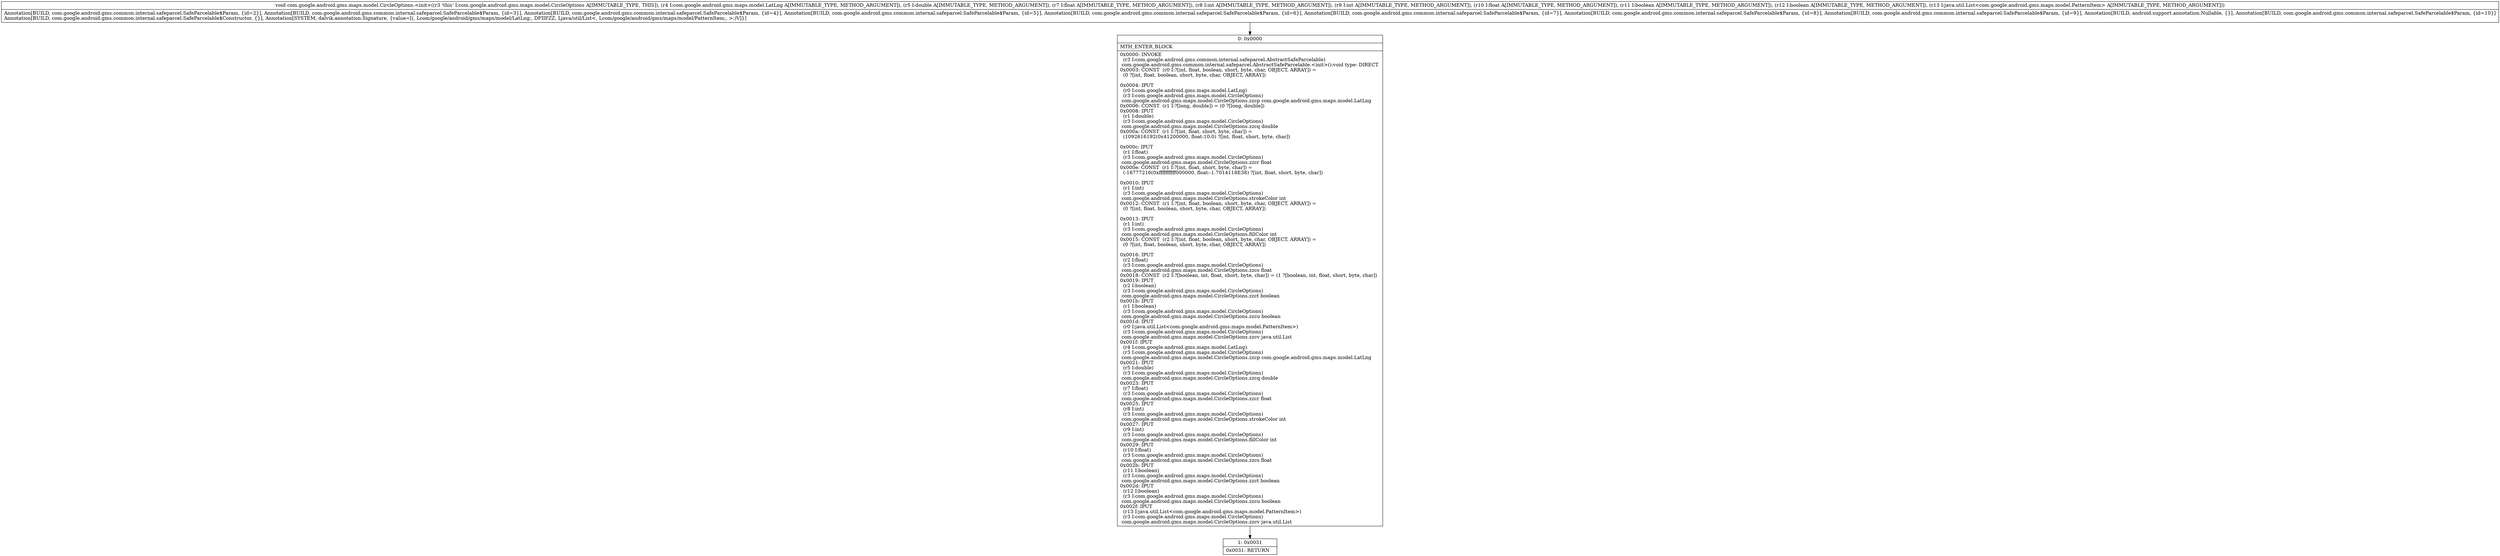 digraph "CFG forcom.google.android.gms.maps.model.CircleOptions.\<init\>(Lcom\/google\/android\/gms\/maps\/model\/LatLng;DFIIFZZLjava\/util\/List;)V" {
Node_0 [shape=record,label="{0\:\ 0x0000|MTH_ENTER_BLOCK\l|0x0000: INVOKE  \l  (r3 I:com.google.android.gms.common.internal.safeparcel.AbstractSafeParcelable)\l com.google.android.gms.common.internal.safeparcel.AbstractSafeParcelable.\<init\>():void type: DIRECT \l0x0003: CONST  (r0 I:?[int, float, boolean, short, byte, char, OBJECT, ARRAY]) = \l  (0 ?[int, float, boolean, short, byte, char, OBJECT, ARRAY])\l \l0x0004: IPUT  \l  (r0 I:com.google.android.gms.maps.model.LatLng)\l  (r3 I:com.google.android.gms.maps.model.CircleOptions)\l com.google.android.gms.maps.model.CircleOptions.zzcp com.google.android.gms.maps.model.LatLng \l0x0006: CONST  (r1 I:?[long, double]) = (0 ?[long, double]) \l0x0008: IPUT  \l  (r1 I:double)\l  (r3 I:com.google.android.gms.maps.model.CircleOptions)\l com.google.android.gms.maps.model.CircleOptions.zzcq double \l0x000a: CONST  (r1 I:?[int, float, short, byte, char]) = \l  (1092616192(0x41200000, float:10.0) ?[int, float, short, byte, char])\l \l0x000c: IPUT  \l  (r1 I:float)\l  (r3 I:com.google.android.gms.maps.model.CircleOptions)\l com.google.android.gms.maps.model.CircleOptions.zzcr float \l0x000e: CONST  (r1 I:?[int, float, short, byte, char]) = \l  (\-16777216(0xffffffffff000000, float:\-1.7014118E38) ?[int, float, short, byte, char])\l \l0x0010: IPUT  \l  (r1 I:int)\l  (r3 I:com.google.android.gms.maps.model.CircleOptions)\l com.google.android.gms.maps.model.CircleOptions.strokeColor int \l0x0012: CONST  (r1 I:?[int, float, boolean, short, byte, char, OBJECT, ARRAY]) = \l  (0 ?[int, float, boolean, short, byte, char, OBJECT, ARRAY])\l \l0x0013: IPUT  \l  (r1 I:int)\l  (r3 I:com.google.android.gms.maps.model.CircleOptions)\l com.google.android.gms.maps.model.CircleOptions.fillColor int \l0x0015: CONST  (r2 I:?[int, float, boolean, short, byte, char, OBJECT, ARRAY]) = \l  (0 ?[int, float, boolean, short, byte, char, OBJECT, ARRAY])\l \l0x0016: IPUT  \l  (r2 I:float)\l  (r3 I:com.google.android.gms.maps.model.CircleOptions)\l com.google.android.gms.maps.model.CircleOptions.zzcs float \l0x0018: CONST  (r2 I:?[boolean, int, float, short, byte, char]) = (1 ?[boolean, int, float, short, byte, char]) \l0x0019: IPUT  \l  (r2 I:boolean)\l  (r3 I:com.google.android.gms.maps.model.CircleOptions)\l com.google.android.gms.maps.model.CircleOptions.zzct boolean \l0x001b: IPUT  \l  (r1 I:boolean)\l  (r3 I:com.google.android.gms.maps.model.CircleOptions)\l com.google.android.gms.maps.model.CircleOptions.zzcu boolean \l0x001d: IPUT  \l  (r0 I:java.util.List\<com.google.android.gms.maps.model.PatternItem\>)\l  (r3 I:com.google.android.gms.maps.model.CircleOptions)\l com.google.android.gms.maps.model.CircleOptions.zzcv java.util.List \l0x001f: IPUT  \l  (r4 I:com.google.android.gms.maps.model.LatLng)\l  (r3 I:com.google.android.gms.maps.model.CircleOptions)\l com.google.android.gms.maps.model.CircleOptions.zzcp com.google.android.gms.maps.model.LatLng \l0x0021: IPUT  \l  (r5 I:double)\l  (r3 I:com.google.android.gms.maps.model.CircleOptions)\l com.google.android.gms.maps.model.CircleOptions.zzcq double \l0x0023: IPUT  \l  (r7 I:float)\l  (r3 I:com.google.android.gms.maps.model.CircleOptions)\l com.google.android.gms.maps.model.CircleOptions.zzcr float \l0x0025: IPUT  \l  (r8 I:int)\l  (r3 I:com.google.android.gms.maps.model.CircleOptions)\l com.google.android.gms.maps.model.CircleOptions.strokeColor int \l0x0027: IPUT  \l  (r9 I:int)\l  (r3 I:com.google.android.gms.maps.model.CircleOptions)\l com.google.android.gms.maps.model.CircleOptions.fillColor int \l0x0029: IPUT  \l  (r10 I:float)\l  (r3 I:com.google.android.gms.maps.model.CircleOptions)\l com.google.android.gms.maps.model.CircleOptions.zzcs float \l0x002b: IPUT  \l  (r11 I:boolean)\l  (r3 I:com.google.android.gms.maps.model.CircleOptions)\l com.google.android.gms.maps.model.CircleOptions.zzct boolean \l0x002d: IPUT  \l  (r12 I:boolean)\l  (r3 I:com.google.android.gms.maps.model.CircleOptions)\l com.google.android.gms.maps.model.CircleOptions.zzcu boolean \l0x002f: IPUT  \l  (r13 I:java.util.List\<com.google.android.gms.maps.model.PatternItem\>)\l  (r3 I:com.google.android.gms.maps.model.CircleOptions)\l com.google.android.gms.maps.model.CircleOptions.zzcv java.util.List \l}"];
Node_1 [shape=record,label="{1\:\ 0x0031|0x0031: RETURN   \l}"];
MethodNode[shape=record,label="{void com.google.android.gms.maps.model.CircleOptions.\<init\>((r3 'this' I:com.google.android.gms.maps.model.CircleOptions A[IMMUTABLE_TYPE, THIS]), (r4 I:com.google.android.gms.maps.model.LatLng A[IMMUTABLE_TYPE, METHOD_ARGUMENT]), (r5 I:double A[IMMUTABLE_TYPE, METHOD_ARGUMENT]), (r7 I:float A[IMMUTABLE_TYPE, METHOD_ARGUMENT]), (r8 I:int A[IMMUTABLE_TYPE, METHOD_ARGUMENT]), (r9 I:int A[IMMUTABLE_TYPE, METHOD_ARGUMENT]), (r10 I:float A[IMMUTABLE_TYPE, METHOD_ARGUMENT]), (r11 I:boolean A[IMMUTABLE_TYPE, METHOD_ARGUMENT]), (r12 I:boolean A[IMMUTABLE_TYPE, METHOD_ARGUMENT]), (r13 I:java.util.List\<com.google.android.gms.maps.model.PatternItem\> A[IMMUTABLE_TYPE, METHOD_ARGUMENT]))  | Annotation[BUILD, com.google.android.gms.common.internal.safeparcel.SafeParcelable$Param, \{id=2\}], Annotation[BUILD, com.google.android.gms.common.internal.safeparcel.SafeParcelable$Param, \{id=3\}], Annotation[BUILD, com.google.android.gms.common.internal.safeparcel.SafeParcelable$Param, \{id=4\}], Annotation[BUILD, com.google.android.gms.common.internal.safeparcel.SafeParcelable$Param, \{id=5\}], Annotation[BUILD, com.google.android.gms.common.internal.safeparcel.SafeParcelable$Param, \{id=6\}], Annotation[BUILD, com.google.android.gms.common.internal.safeparcel.SafeParcelable$Param, \{id=7\}], Annotation[BUILD, com.google.android.gms.common.internal.safeparcel.SafeParcelable$Param, \{id=8\}], Annotation[BUILD, com.google.android.gms.common.internal.safeparcel.SafeParcelable$Param, \{id=9\}], Annotation[BUILD, android.support.annotation.Nullable, \{\}], Annotation[BUILD, com.google.android.gms.common.internal.safeparcel.SafeParcelable$Param, \{id=10\}]\lAnnotation[BUILD, com.google.android.gms.common.internal.safeparcel.SafeParcelable$Constructor, \{\}], Annotation[SYSTEM, dalvik.annotation.Signature, \{value=[(, Lcom\/google\/android\/gms\/maps\/model\/LatLng;, DFIIFZZ, Ljava\/util\/List\<, Lcom\/google\/android\/gms\/maps\/model\/PatternItem;, \>;)V]\}]\l}"];
MethodNode -> Node_0;
Node_0 -> Node_1;
}

